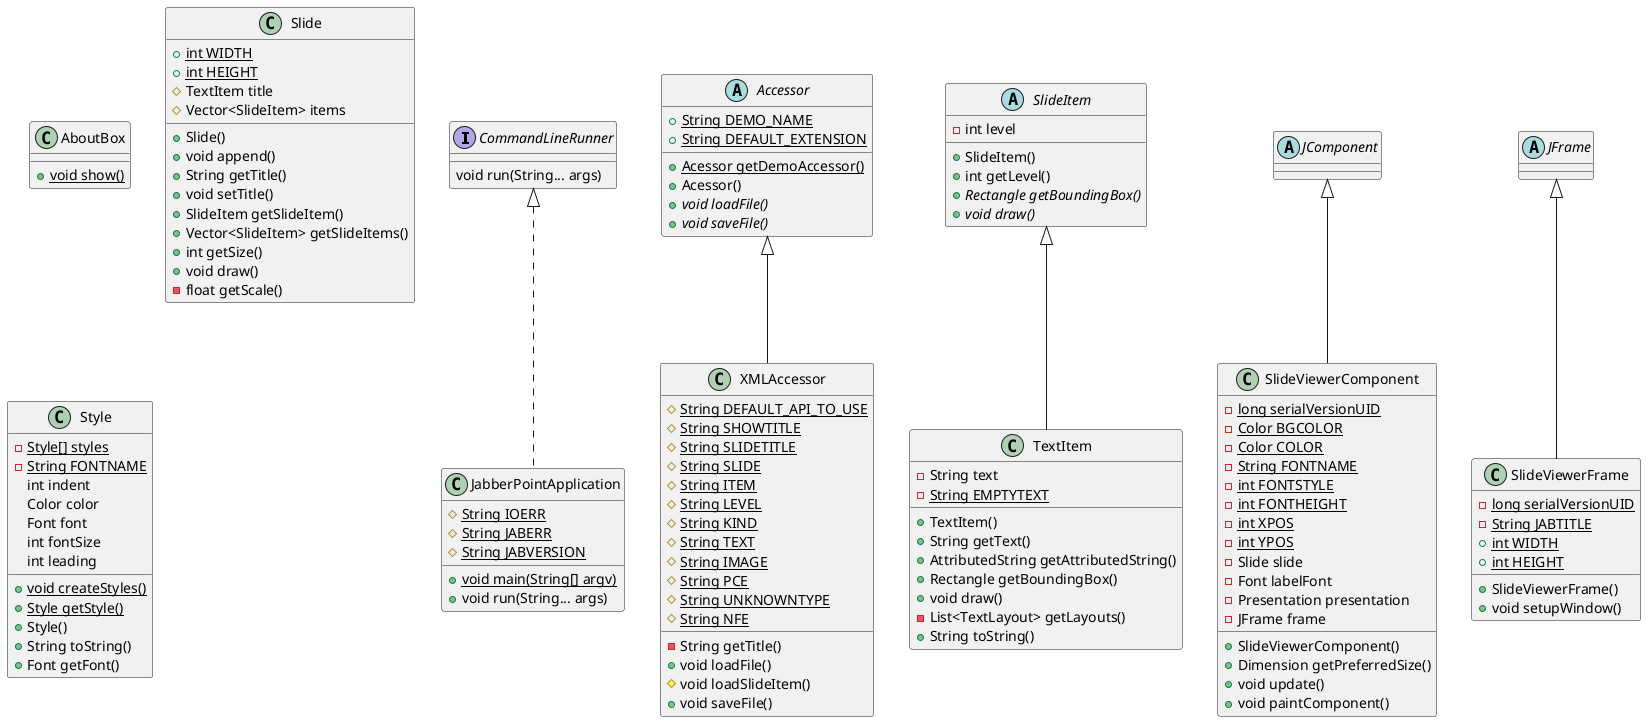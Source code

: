 @startuml JabberPoint

interface CommandLineRunner {
  void run(String... args)
}

class JabberPointApplication {
  #{static} String IOERR
  #{static} String JABERR
  #{static} String JABVERSION

  +{static} void main(String[] argv)
  + void run(String... args)
}

class JabberPointApplication implements CommandLineRunner

class AboutBox {
  +{static} void show()
}

abstract class Accessor {
  + {static} String DEMO_NAME
  + {static} String DEFAULT_EXTENSION
  + {static} Acessor getDemoAccessor()
  + Acessor()
  + {abstract} void loadFile()
  + {abstract} void saveFile()
}

class Slide {
  + {static} int WIDTH
  + {static} int HEIGHT
  # TextItem title
  # Vector<SlideItem> items
  + Slide()
  + void append()
  + String getTitle()
  + void setTitle()
  + SlideItem getSlideItem()
  + Vector<SlideItem> getSlideItems()
  + int getSize()
  + void draw()
  - float getScale()
}

abstract class SlideItem {
  - int level
  + SlideItem()
  + int getLevel()
  + {abstract} Rectangle getBoundingBox()
  + {abstract} void draw()
}

abstract class JComponent
abstract class JFrame

class SlideViewerComponent {
  - {static} long serialVersionUID
  - {static} Color BGCOLOR
  - {static} Color COLOR
  - {static} String FONTNAME
  - {static} int FONTSTYLE
  - {static} int FONTHEIGHT
  - {static} int XPOS
  - {static} int YPOS
  - Slide slide
  - Font labelFont
  - Presentation presentation
  - JFrame frame

  + SlideViewerComponent()
  + Dimension getPreferredSize()
  + void update()
  + void paintComponent()
}

class SlideViewerComponent extends JComponent

class SlideViewerFrame {
  - {static} long serialVersionUID
  - {static} String JABTITLE
  + {static} int WIDTH
  + {static} int HEIGHT
  + SlideViewerFrame()
  + void setupWindow()
}

class SlideViewerFrame extends JFrame

class Style {
  - {static} Style[] styles
  - {static} String FONTNAME
  int indent
  Color color
  Font font
  int fontSize
  int leading

  + {static} void createStyles()
  + {static} Style getStyle()
  + Style()
  + String toString()
  + Font getFont()
}

class TextItem {
  - String text
  - {static} String EMPTYTEXT
  + TextItem()
  + String getText()
  + AttributedString getAttributedString()
  + Rectangle getBoundingBox()
  + void draw()
  - List<TextLayout> getLayouts()
  + String toString()
}

class TextItem extends SlideItem

class XMLAccessor {
  # {static} String DEFAULT_API_TO_USE
  # {static} String SHOWTITLE
  # {static} String SLIDETITLE
  # {static} String SLIDE
  # {static} String ITEM
  # {static} String LEVEL
  # {static} String KIND
  # {static} String TEXT
  # {static} String IMAGE
  # {static} String PCE
  # {static} String UNKNOWNTYPE
  # {static} String NFE

  - String getTitle()
  + void loadFile()
  # void loadSlideItem()
  + void saveFile()
}

class XMLAccessor extends Accessor

@enduml
